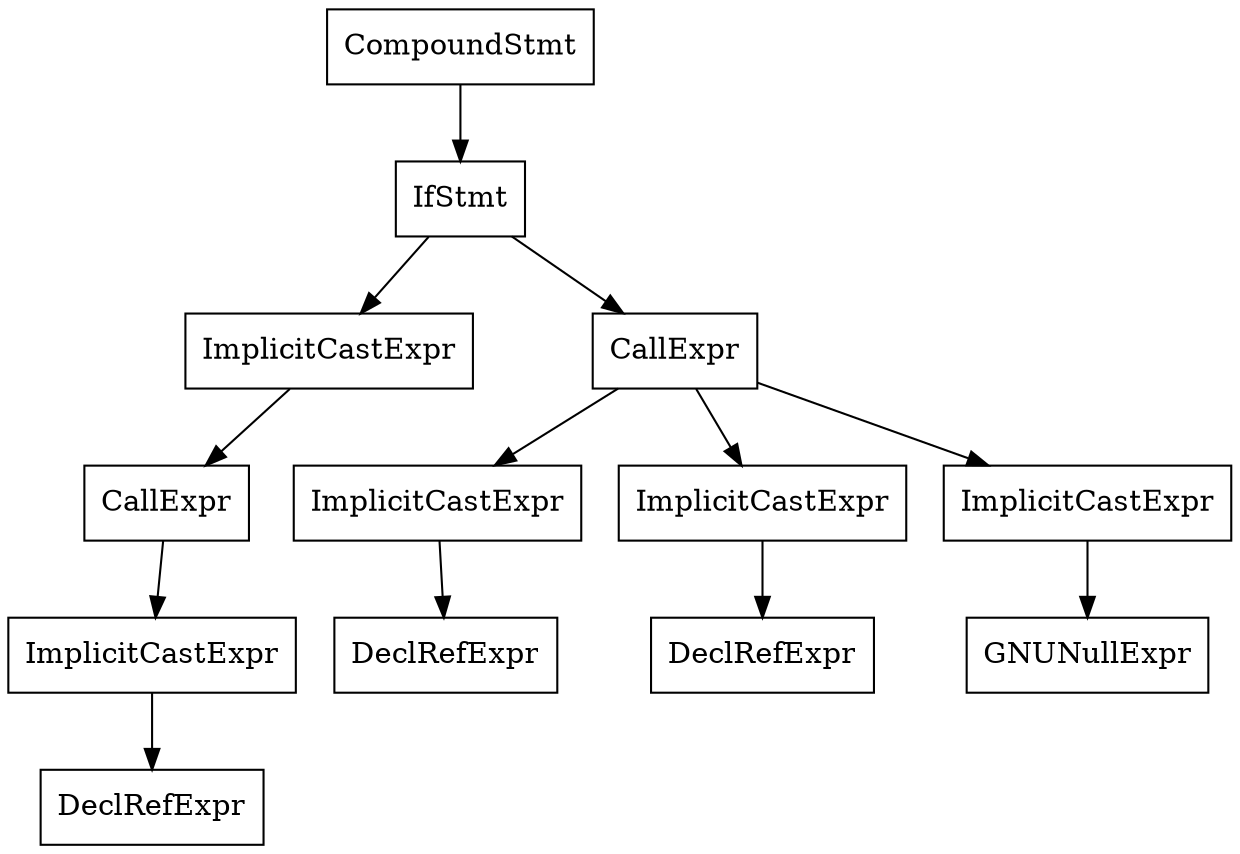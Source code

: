 digraph unnamed {

	Node0x55e7aa5842c8 [shape=record,label="{CompoundStmt}"];
	Node0x55e7aa5842c8 -> Node0x55e7aa5842a8;
	Node0x55e7aa5842a8 [shape=record,label="{IfStmt}"];
	Node0x55e7aa5842a8 -> Node0x55e7aa583da0;
	Node0x55e7aa5842a8 -> Node0x55e7aa583ed0;
	Node0x55e7aa583da0 [shape=record,label="{ImplicitCastExpr}"];
	Node0x55e7aa583da0 -> Node0x55e7aa583d80;
	Node0x55e7aa583d80 [shape=record,label="{CallExpr}"];
	Node0x55e7aa583d80 -> Node0x55e7aa583d68;
	Node0x55e7aa583d68 [shape=record,label="{ImplicitCastExpr}"];
	Node0x55e7aa583d68 -> Node0x55e7aa583d48;
	Node0x55e7aa583d48 [shape=record,label="{DeclRefExpr}"];
	Node0x55e7aa583ed0 [shape=record,label="{CallExpr}"];
	Node0x55e7aa583ed0 -> Node0x55e7aa583eb8;
	Node0x55e7aa583ed0 -> Node0x55e7aa583f00;
	Node0x55e7aa583ed0 -> Node0x55e7aa583f18;
	Node0x55e7aa583eb8 [shape=record,label="{ImplicitCastExpr}"];
	Node0x55e7aa583eb8 -> Node0x55e7aa583e38;
	Node0x55e7aa583e38 [shape=record,label="{DeclRefExpr}"];
	Node0x55e7aa583f00 [shape=record,label="{ImplicitCastExpr}"];
	Node0x55e7aa583f00 -> Node0x55e7aa583e00;
	Node0x55e7aa583e00 [shape=record,label="{DeclRefExpr}"];
	Node0x55e7aa583f18 [shape=record,label="{ImplicitCastExpr}"];
	Node0x55e7aa583f18 -> Node0x55e7aa583e20;
	Node0x55e7aa583e20 [shape=record,label="{GNUNullExpr}"];
}
